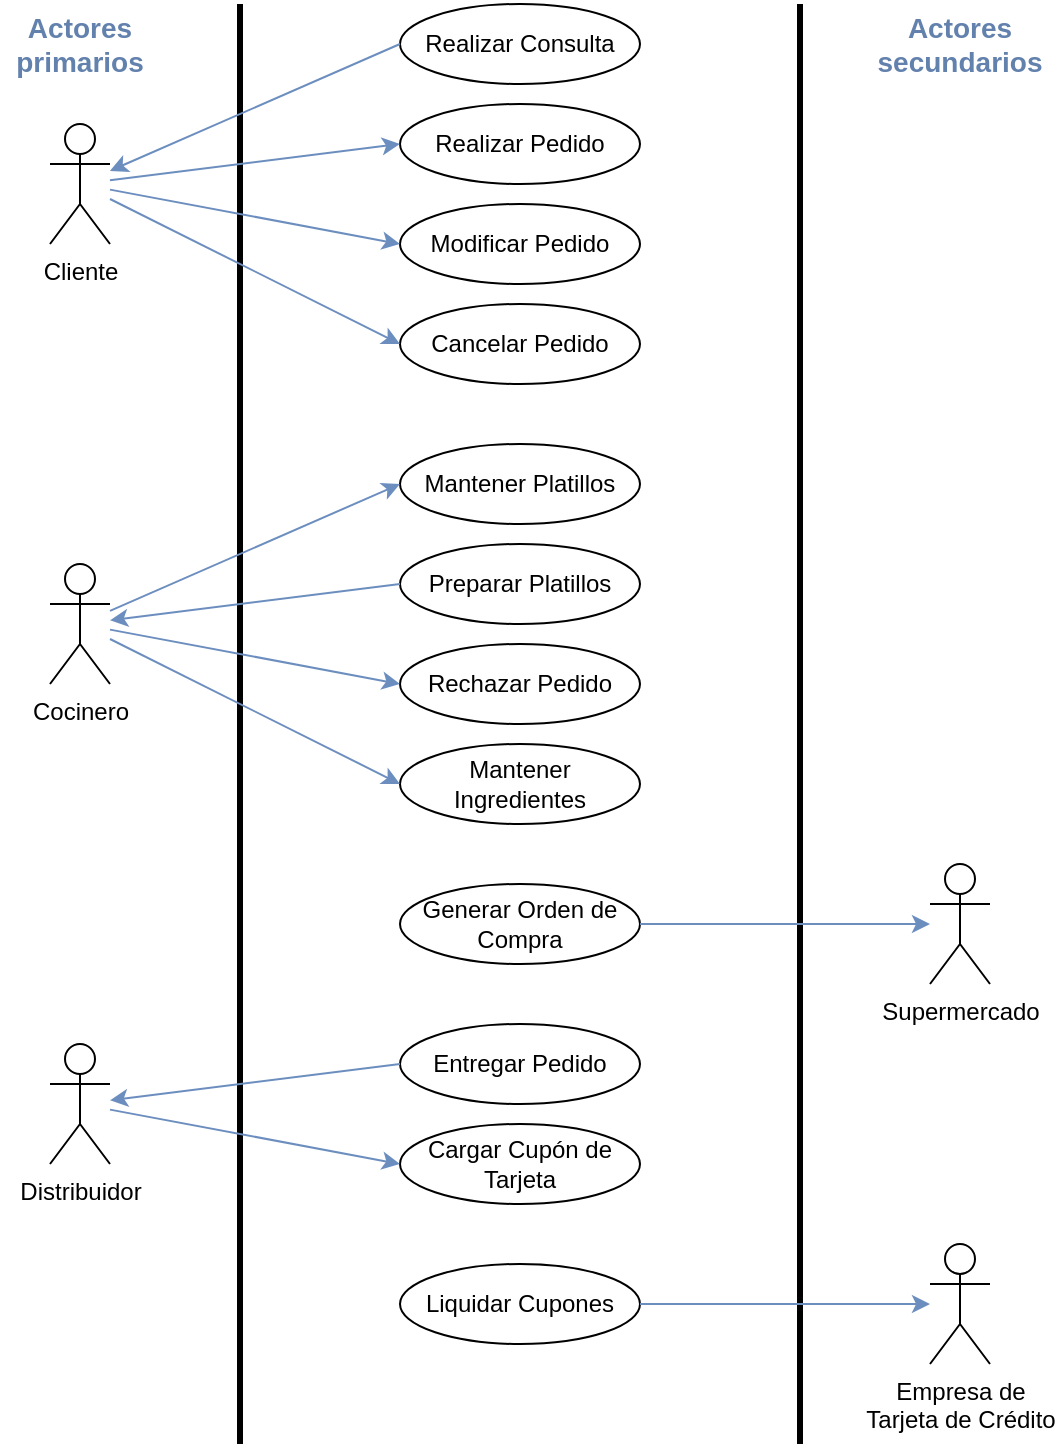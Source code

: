 <mxfile version="13.8.7" type="device"><diagram id="zngwCTSnNqY8AsrBJGvs" name="Page-1"><mxGraphModel dx="1221" dy="624" grid="1" gridSize="10" guides="1" tooltips="1" connect="1" arrows="1" fold="1" page="1" pageScale="1" pageWidth="850" pageHeight="1100" math="0" shadow="0"><root><mxCell id="0"/><mxCell id="1" parent="0"/><mxCell id="RLjeAVOQxVMwUplg_oB_-1" value="" style="endArrow=none;html=1;strokeWidth=3;" edge="1" parent="1"><mxGeometry width="50" height="50" relative="1" as="geometry"><mxPoint x="160" y="760" as="sourcePoint"/><mxPoint x="160" y="40" as="targetPoint"/></mxGeometry></mxCell><mxCell id="RLjeAVOQxVMwUplg_oB_-2" value="" style="endArrow=none;html=1;strokeWidth=3;" edge="1" parent="1"><mxGeometry width="50" height="50" relative="1" as="geometry"><mxPoint x="440" y="760" as="sourcePoint"/><mxPoint x="440" y="40" as="targetPoint"/></mxGeometry></mxCell><mxCell id="RLjeAVOQxVMwUplg_oB_-3" value="Cliente" style="shape=umlActor;verticalLabelPosition=bottom;verticalAlign=top;html=1;outlineConnect=0;" vertex="1" parent="1"><mxGeometry x="65" y="100" width="30" height="60" as="geometry"/></mxCell><mxCell id="RLjeAVOQxVMwUplg_oB_-6" value="Actores primarios" style="text;html=1;strokeColor=none;fillColor=none;align=center;verticalAlign=middle;whiteSpace=wrap;rounded=0;strokeWidth=1;fontSize=14;fontStyle=1;fontColor=#6281AD;" vertex="1" parent="1"><mxGeometry x="40" y="40" width="80" height="40" as="geometry"/></mxCell><mxCell id="RLjeAVOQxVMwUplg_oB_-7" value="Actores secundarios" style="text;html=1;strokeColor=none;fillColor=none;align=center;verticalAlign=middle;whiteSpace=wrap;rounded=0;strokeWidth=1;fontSize=14;fontStyle=1;fontColor=#6281AD;" vertex="1" parent="1"><mxGeometry x="480" y="40" width="80" height="40" as="geometry"/></mxCell><mxCell id="RLjeAVOQxVMwUplg_oB_-9" value="Realizar Consulta" style="ellipse;whiteSpace=wrap;html=1;strokeWidth=1;fontSize=12;" vertex="1" parent="1"><mxGeometry x="240" y="40" width="120" height="40" as="geometry"/></mxCell><mxCell id="RLjeAVOQxVMwUplg_oB_-12" value="Supermercado" style="shape=umlActor;verticalLabelPosition=bottom;verticalAlign=top;html=1;outlineConnect=0;" vertex="1" parent="1"><mxGeometry x="505" y="470" width="30" height="60" as="geometry"/></mxCell><mxCell id="RLjeAVOQxVMwUplg_oB_-15" value="" style="endArrow=classic;html=1;strokeWidth=1;fontSize=14;exitX=0;exitY=0.5;exitDx=0;exitDy=0;fillColor=#dae8fc;strokeColor=#6c8ebf;" edge="1" parent="1" source="RLjeAVOQxVMwUplg_oB_-9" target="RLjeAVOQxVMwUplg_oB_-3"><mxGeometry width="50" height="50" relative="1" as="geometry"><mxPoint x="340" y="160" as="sourcePoint"/><mxPoint x="390" y="110" as="targetPoint"/></mxGeometry></mxCell><mxCell id="RLjeAVOQxVMwUplg_oB_-17" value="Realizar Pedido" style="ellipse;whiteSpace=wrap;html=1;strokeWidth=1;fontSize=12;" vertex="1" parent="1"><mxGeometry x="240" y="90" width="120" height="40" as="geometry"/></mxCell><mxCell id="RLjeAVOQxVMwUplg_oB_-18" value="" style="endArrow=classic;html=1;strokeWidth=1;fontSize=14;fillColor=#dae8fc;strokeColor=#6c8ebf;entryX=0;entryY=0.5;entryDx=0;entryDy=0;" edge="1" parent="1" source="RLjeAVOQxVMwUplg_oB_-3" target="RLjeAVOQxVMwUplg_oB_-17"><mxGeometry width="50" height="50" relative="1" as="geometry"><mxPoint x="250" y="75" as="sourcePoint"/><mxPoint x="105" y="133.906" as="targetPoint"/></mxGeometry></mxCell><mxCell id="RLjeAVOQxVMwUplg_oB_-20" value="Cocinero" style="shape=umlActor;verticalLabelPosition=bottom;verticalAlign=top;html=1;outlineConnect=0;" vertex="1" parent="1"><mxGeometry x="65" y="320" width="30" height="60" as="geometry"/></mxCell><mxCell id="RLjeAVOQxVMwUplg_oB_-21" value="Modificar Pedido" style="ellipse;whiteSpace=wrap;html=1;strokeWidth=1;fontSize=12;" vertex="1" parent="1"><mxGeometry x="240" y="140" width="120" height="40" as="geometry"/></mxCell><mxCell id="RLjeAVOQxVMwUplg_oB_-22" value="&lt;font style=&quot;font-size: 12px&quot;&gt;Cancelar Pedido&lt;/font&gt;" style="ellipse;whiteSpace=wrap;html=1;strokeWidth=1;fontSize=12;" vertex="1" parent="1"><mxGeometry x="240" y="190" width="120" height="40" as="geometry"/></mxCell><mxCell id="RLjeAVOQxVMwUplg_oB_-23" value="" style="endArrow=classic;html=1;strokeWidth=1;fontSize=14;fillColor=#dae8fc;strokeColor=#6c8ebf;entryX=0;entryY=0.5;entryDx=0;entryDy=0;" edge="1" parent="1" source="RLjeAVOQxVMwUplg_oB_-3" target="RLjeAVOQxVMwUplg_oB_-21"><mxGeometry width="50" height="50" relative="1" as="geometry"><mxPoint x="105" y="138.125" as="sourcePoint"/><mxPoint x="250" y="120" as="targetPoint"/></mxGeometry></mxCell><mxCell id="RLjeAVOQxVMwUplg_oB_-24" value="" style="endArrow=classic;html=1;strokeWidth=1;fontSize=14;fillColor=#dae8fc;strokeColor=#6c8ebf;entryX=0;entryY=0.5;entryDx=0;entryDy=0;" edge="1" parent="1" source="RLjeAVOQxVMwUplg_oB_-3" target="RLjeAVOQxVMwUplg_oB_-22"><mxGeometry width="50" height="50" relative="1" as="geometry"><mxPoint x="115" y="148.125" as="sourcePoint"/><mxPoint x="260" y="130" as="targetPoint"/></mxGeometry></mxCell><mxCell id="RLjeAVOQxVMwUplg_oB_-28" value="Mantener Platillos" style="ellipse;whiteSpace=wrap;html=1;strokeWidth=1;fontSize=12;" vertex="1" parent="1"><mxGeometry x="240" y="260" width="120" height="40" as="geometry"/></mxCell><mxCell id="RLjeAVOQxVMwUplg_oB_-29" value="" style="endArrow=classic;html=1;strokeWidth=1;fontSize=14;fillColor=#dae8fc;strokeColor=#6c8ebf;entryX=0;entryY=0.5;entryDx=0;entryDy=0;" edge="1" parent="1" source="RLjeAVOQxVMwUplg_oB_-20" target="RLjeAVOQxVMwUplg_oB_-28"><mxGeometry width="50" height="50" relative="1" as="geometry"><mxPoint x="105" y="157.5" as="sourcePoint"/><mxPoint x="250" y="230" as="targetPoint"/></mxGeometry></mxCell><mxCell id="RLjeAVOQxVMwUplg_oB_-30" value="Preparar Platillos" style="ellipse;whiteSpace=wrap;html=1;strokeWidth=1;fontSize=12;" vertex="1" parent="1"><mxGeometry x="240" y="310" width="120" height="40" as="geometry"/></mxCell><mxCell id="RLjeAVOQxVMwUplg_oB_-31" value="" style="endArrow=classic;html=1;strokeWidth=1;fontSize=14;fillColor=#dae8fc;strokeColor=#6c8ebf;exitX=0;exitY=0.5;exitDx=0;exitDy=0;" edge="1" parent="1" source="RLjeAVOQxVMwUplg_oB_-30" target="RLjeAVOQxVMwUplg_oB_-20"><mxGeometry width="50" height="50" relative="1" as="geometry"><mxPoint x="105" y="328.125" as="sourcePoint"/><mxPoint x="250" y="310" as="targetPoint"/></mxGeometry></mxCell><mxCell id="RLjeAVOQxVMwUplg_oB_-33" value="Rechazar Pedido" style="ellipse;whiteSpace=wrap;html=1;strokeWidth=1;fontSize=12;" vertex="1" parent="1"><mxGeometry x="240" y="360" width="120" height="40" as="geometry"/></mxCell><mxCell id="RLjeAVOQxVMwUplg_oB_-34" value="" style="endArrow=classic;html=1;strokeWidth=1;fontSize=14;fillColor=#dae8fc;strokeColor=#6c8ebf;entryX=0;entryY=0.5;entryDx=0;entryDy=0;" edge="1" parent="1" source="RLjeAVOQxVMwUplg_oB_-20" target="RLjeAVOQxVMwUplg_oB_-33"><mxGeometry width="50" height="50" relative="1" as="geometry"><mxPoint x="105" y="328.125" as="sourcePoint"/><mxPoint x="190" y="440" as="targetPoint"/></mxGeometry></mxCell><mxCell id="RLjeAVOQxVMwUplg_oB_-35" value="Mantener Ingredientes" style="ellipse;whiteSpace=wrap;html=1;strokeWidth=1;fontSize=12;" vertex="1" parent="1"><mxGeometry x="240" y="410" width="120" height="40" as="geometry"/></mxCell><mxCell id="RLjeAVOQxVMwUplg_oB_-36" value="" style="endArrow=classic;html=1;strokeWidth=1;fontSize=14;fillColor=#dae8fc;strokeColor=#6c8ebf;entryX=0;entryY=0.5;entryDx=0;entryDy=0;" edge="1" parent="1" source="RLjeAVOQxVMwUplg_oB_-20" target="RLjeAVOQxVMwUplg_oB_-35"><mxGeometry width="50" height="50" relative="1" as="geometry"><mxPoint x="105" y="337.5" as="sourcePoint"/><mxPoint x="250" y="410" as="targetPoint"/></mxGeometry></mxCell><mxCell id="RLjeAVOQxVMwUplg_oB_-37" value="Generar Orden de Compra" style="ellipse;whiteSpace=wrap;html=1;strokeWidth=1;fontSize=12;" vertex="1" parent="1"><mxGeometry x="240" y="480" width="120" height="40" as="geometry"/></mxCell><mxCell id="RLjeAVOQxVMwUplg_oB_-38" value="" style="endArrow=classic;html=1;strokeWidth=1;fontSize=14;fillColor=#dae8fc;strokeColor=#6c8ebf;exitX=1;exitY=0.5;exitDx=0;exitDy=0;" edge="1" parent="1" source="RLjeAVOQxVMwUplg_oB_-37" target="RLjeAVOQxVMwUplg_oB_-12"><mxGeometry width="50" height="50" relative="1" as="geometry"><mxPoint x="105" y="367.5" as="sourcePoint"/><mxPoint x="250" y="440" as="targetPoint"/></mxGeometry></mxCell><mxCell id="RLjeAVOQxVMwUplg_oB_-40" value="Distribuidor" style="shape=umlActor;verticalLabelPosition=bottom;verticalAlign=top;html=1;outlineConnect=0;" vertex="1" parent="1"><mxGeometry x="65" y="560" width="30" height="60" as="geometry"/></mxCell><mxCell id="RLjeAVOQxVMwUplg_oB_-41" value="Entregar Pedido" style="ellipse;whiteSpace=wrap;html=1;strokeWidth=1;fontSize=12;" vertex="1" parent="1"><mxGeometry x="240" y="550" width="120" height="40" as="geometry"/></mxCell><mxCell id="RLjeAVOQxVMwUplg_oB_-42" value="" style="endArrow=classic;html=1;strokeWidth=1;fontSize=14;fillColor=#dae8fc;strokeColor=#6c8ebf;exitX=0;exitY=0.5;exitDx=0;exitDy=0;" edge="1" parent="1" source="RLjeAVOQxVMwUplg_oB_-41" target="RLjeAVOQxVMwUplg_oB_-40"><mxGeometry width="50" height="50" relative="1" as="geometry"><mxPoint x="105" y="467.5" as="sourcePoint"/><mxPoint x="250" y="540" as="targetPoint"/></mxGeometry></mxCell><mxCell id="RLjeAVOQxVMwUplg_oB_-45" value="Cargar Cupón de Tarjeta" style="ellipse;whiteSpace=wrap;html=1;strokeWidth=1;fontSize=12;" vertex="1" parent="1"><mxGeometry x="240" y="600" width="120" height="40" as="geometry"/></mxCell><mxCell id="RLjeAVOQxVMwUplg_oB_-46" value="" style="endArrow=classic;html=1;strokeWidth=1;fontSize=14;fillColor=#dae8fc;strokeColor=#6c8ebf;entryX=0;entryY=0.5;entryDx=0;entryDy=0;" edge="1" parent="1" source="RLjeAVOQxVMwUplg_oB_-40" target="RLjeAVOQxVMwUplg_oB_-45"><mxGeometry width="50" height="50" relative="1" as="geometry"><mxPoint x="250" y="580.0" as="sourcePoint"/><mxPoint x="105" y="561.875" as="targetPoint"/></mxGeometry></mxCell><mxCell id="RLjeAVOQxVMwUplg_oB_-50" value="Empresa de&lt;br&gt;Tarjeta de Crédito" style="shape=umlActor;verticalLabelPosition=bottom;verticalAlign=top;html=1;outlineConnect=0;" vertex="1" parent="1"><mxGeometry x="505" y="660" width="30" height="60" as="geometry"/></mxCell><mxCell id="RLjeAVOQxVMwUplg_oB_-51" value="Liquidar Cupones" style="ellipse;whiteSpace=wrap;html=1;strokeWidth=1;fontSize=12;" vertex="1" parent="1"><mxGeometry x="240" y="670" width="120" height="40" as="geometry"/></mxCell><mxCell id="RLjeAVOQxVMwUplg_oB_-52" value="" style="endArrow=classic;html=1;strokeWidth=1;fontSize=14;fillColor=#dae8fc;strokeColor=#6c8ebf;exitX=1;exitY=0.5;exitDx=0;exitDy=0;" edge="1" parent="1" source="RLjeAVOQxVMwUplg_oB_-51" target="RLjeAVOQxVMwUplg_oB_-50"><mxGeometry width="50" height="50" relative="1" as="geometry"><mxPoint x="105" y="557.5" as="sourcePoint"/><mxPoint x="250" y="630" as="targetPoint"/></mxGeometry></mxCell></root></mxGraphModel></diagram></mxfile>